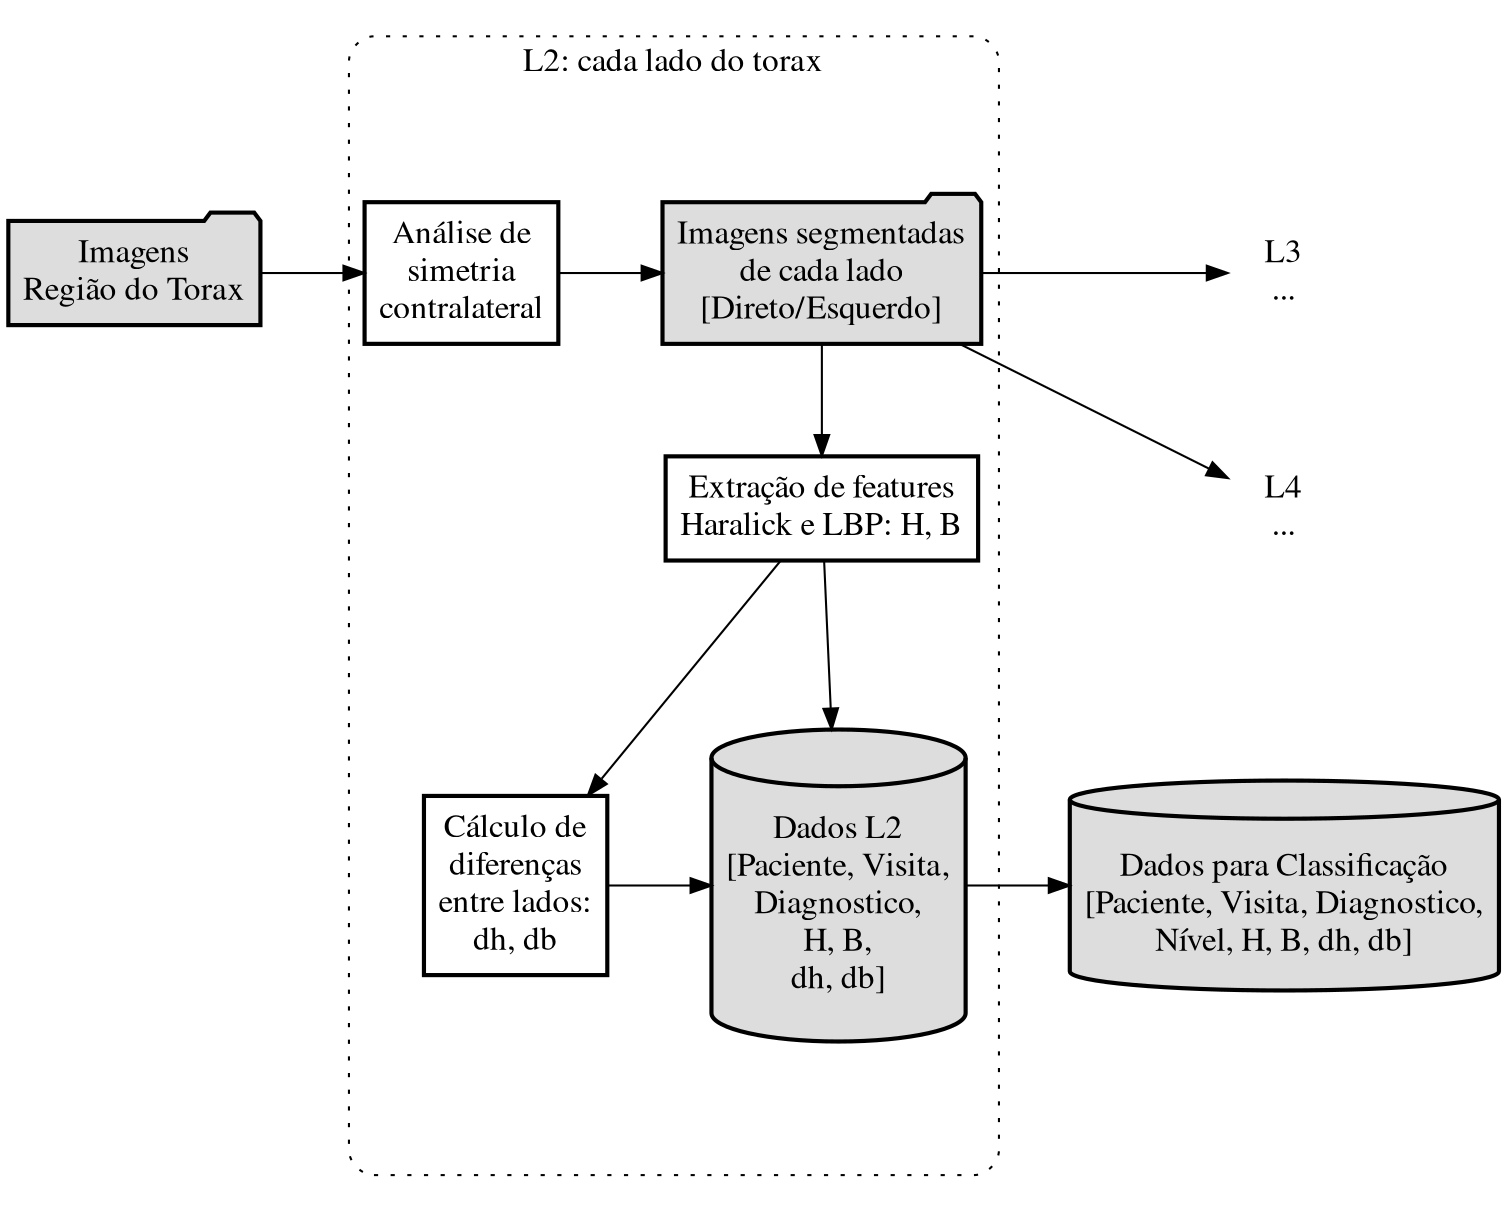 digraph {
    ranksep = "0.05"
    nodesep = "0.7"
    ratio=0.8
    // dpi=400
    node [
        fontname = "Times"
        shape = rectangle
        fontsize = 16
        style = "filled,bold"
        fillcolor = "#ffffff",
        margin = "0.1,0.1"
    ]
    edge [
        fontname = "Times"
        fontsize = 14
    ]

        dmr_imgs [
            label = "Imagens\nRegião do Torax"
            shape = folder, fillcolor = "#dddddd"
        ]

    subgraph cluster_l2 {
        fontsize = 16
        fontname = "Times"
        label = "L2: cada lado do torax"
        style="rounded,dotted"

        l2_imgs [
            label = "Imagens segmentadas\nde cada lado\n[Direto/Esquerdo]",
            shape = folder, fillcolor = "#dddddd"
        ]

        l2_task_seg [label = "Análise de\nsimetria\ncontralateral"]

        {l2_task_seg; l2_imgs; rank=same }

        l2_task_seg -> l2_imgs
        l2_imgs -> l2_task_extracao_features_a

        l2_task_extracao_features_a [label = "Extração de features\nHaralick e LBP: H, B"]
        l2_task_extracao_features_b [label = "Cálculo de\ndiferenças\nentre lados:\ndh, db"]
        l2_task_extracao_features_a -> l2_data
        l2_task_extracao_features_a -> l2_task_extracao_features_b
        l2_task_extracao_features_b -> l2_data

        {l2_task_extracao_features_b; l2_data; rank=same}

        l2_data [
            label = "\nDados L2\n[Paciente, Visita,\nDiagnostico,\nH, B,\ndh, db]",
            shape = cylinder, fillcolor = "#dddddd"
            margin = "0.1,0"
        ]

    }



    final_results [
        label = "\nDados para Classificação\n[Paciente, Visita, Diagnostico,\nNível, H, B, dh, db]",
        shape = cylinder, fillcolor = "#dddddd"
        margin = "0.1,0"
    ]

    dmr_imgs -> l2_task_seg [constraint=false]
    l2_data -> final_results  [constraint=false]
    l2_imgs -> l3_task_aplicao_masks_mama_inteira [constraint=false]
    l2_imgs -> l4_task [constraint=false]

    l3_task_aplicao_masks_mama_inteira [shape=none, label="L3\n..."]
    l4_task[shape=none, label="L4\n..."]


    l3_task_aplicao_masks_mama_inteira -> l4_task [style=invis]
    l4_task -> final_results [style=invis]

}
